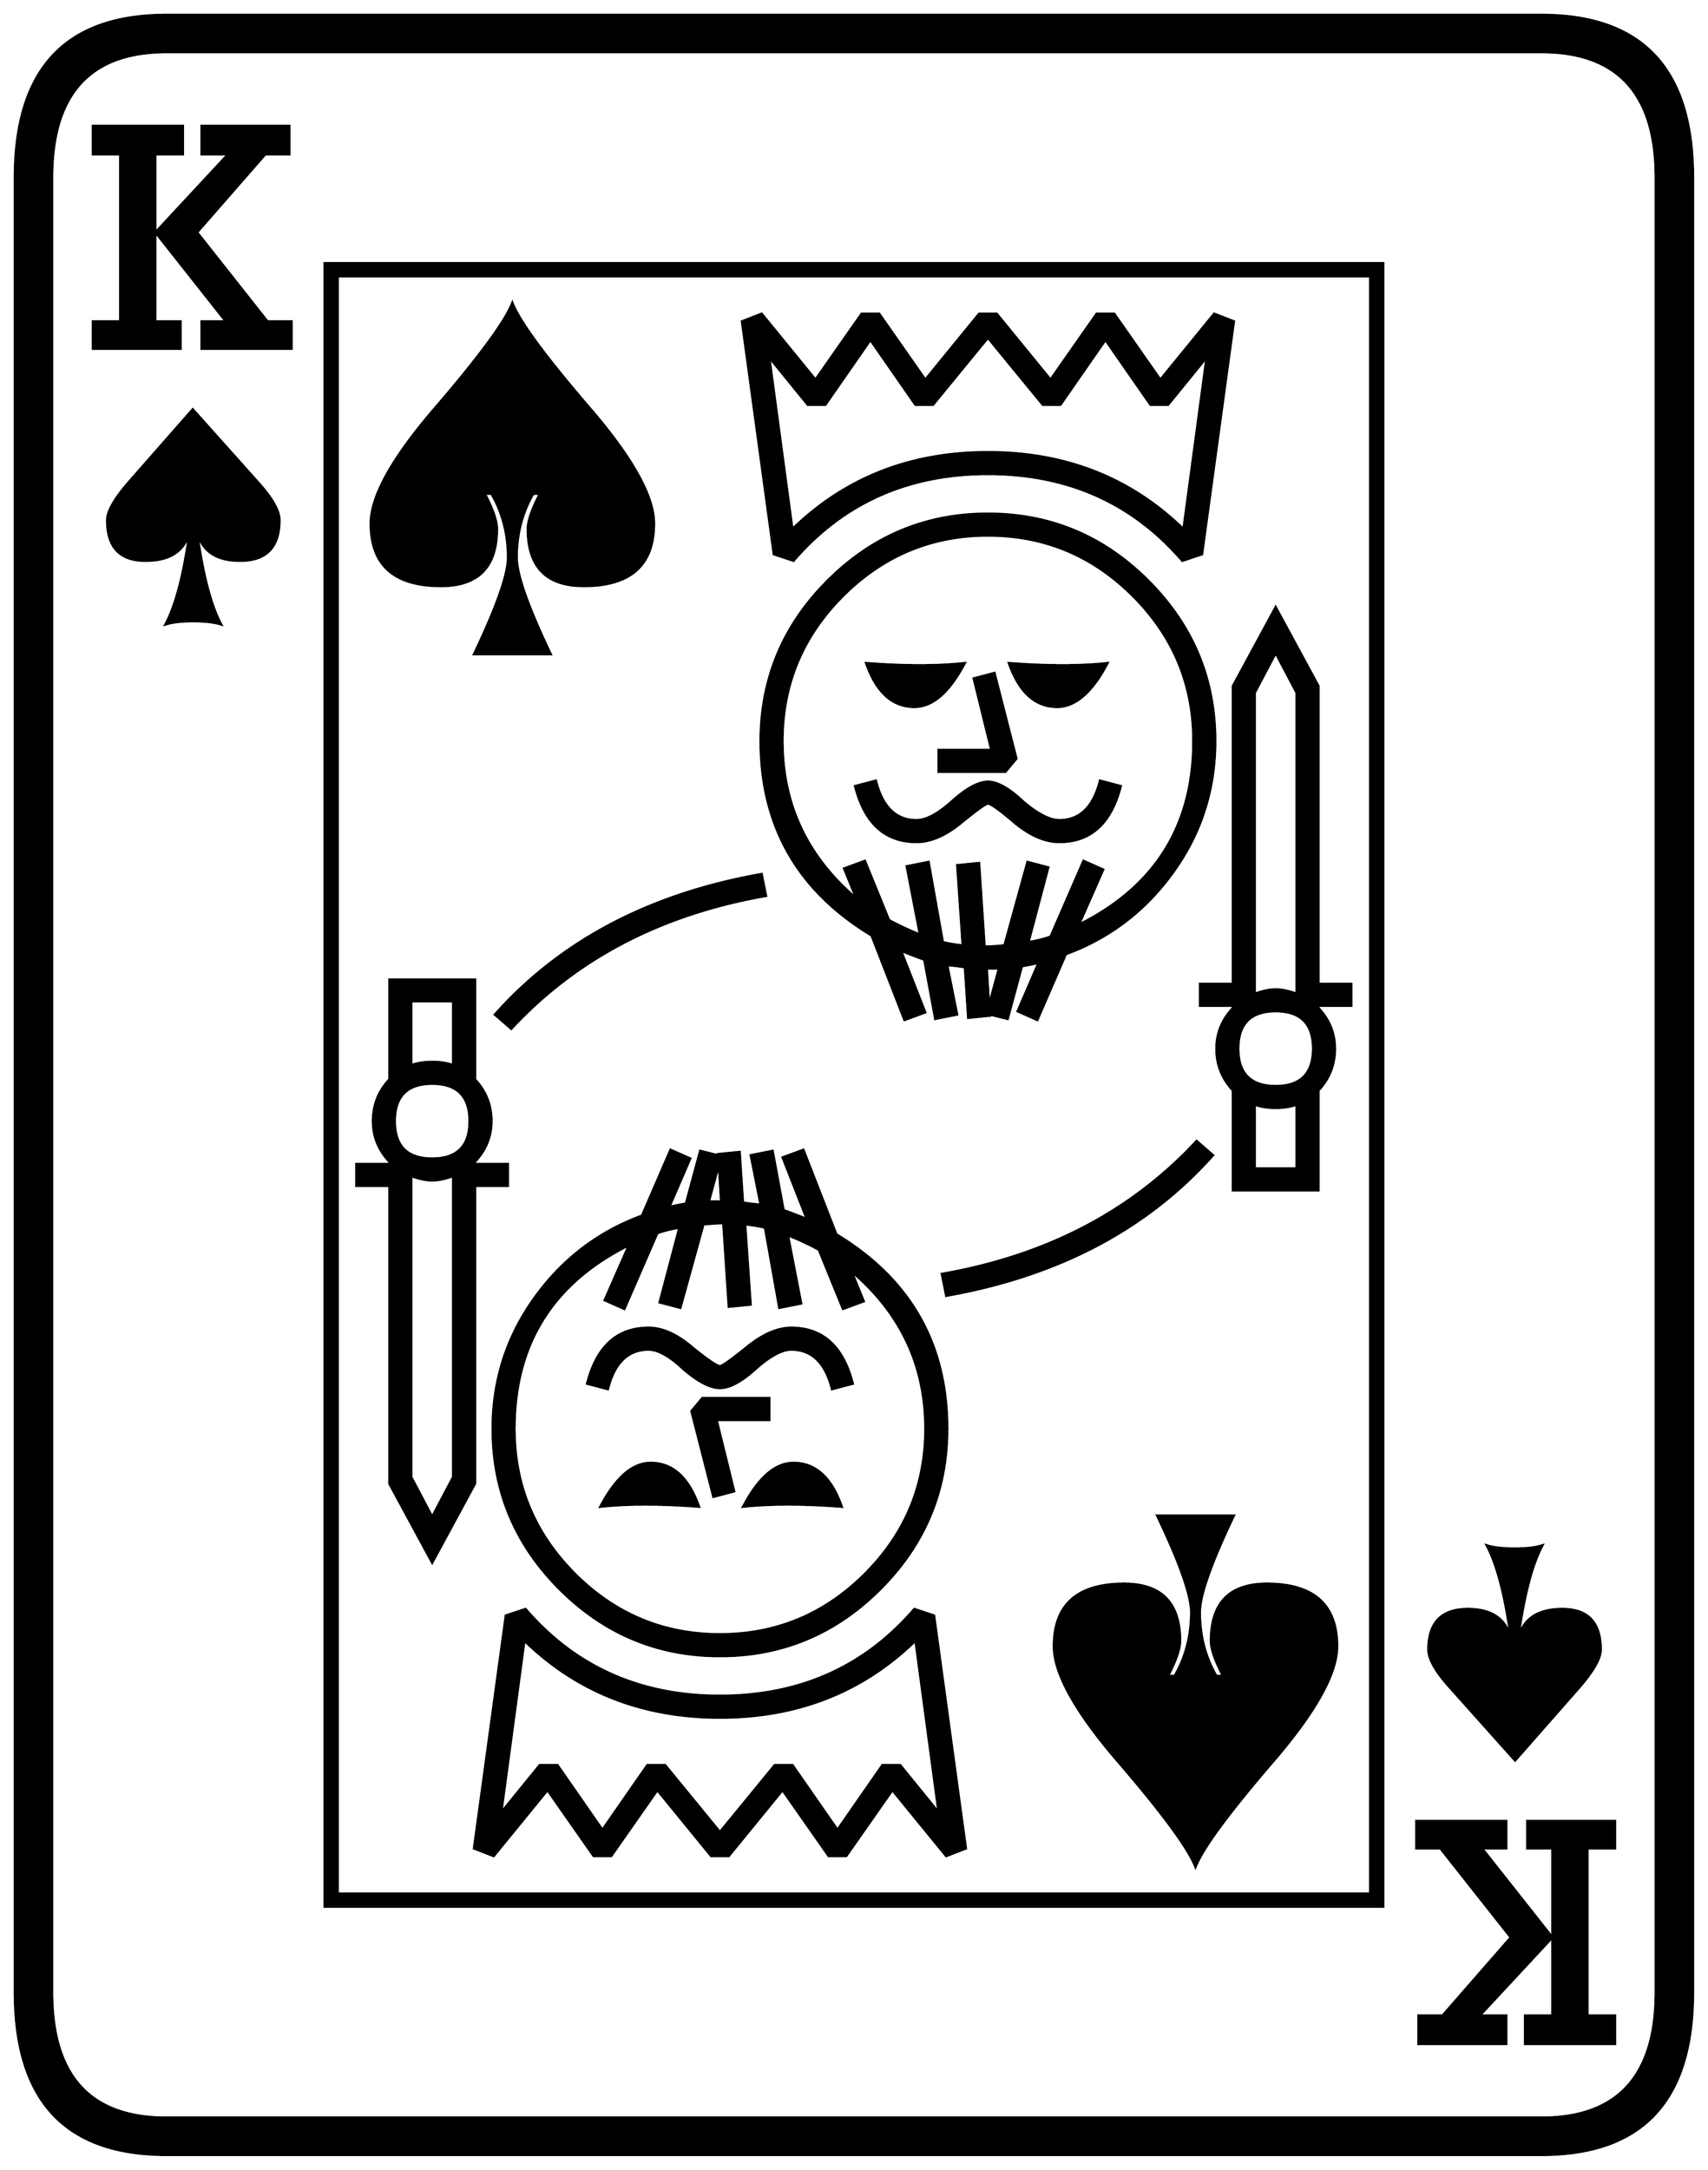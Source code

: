 


\begin{tikzpicture}[y=0.80pt, x=0.80pt, yscale=-1.0, xscale=1.0, inner sep=0pt, outer sep=0pt]
\begin{scope}[shift={(100.0,1706.0)},nonzero rule]
  \path[draw=.,fill=.,line width=1.600pt] (1578.0,244.0) .. controls
    (1578.0,342.667) and (1532.0,392.0) .. (1440.0,392.0) --
    (188.0,392.0) .. controls (96.0,392.0) and (50.0,342.667) ..
    (50.0,244.0) -- (50.0,-1408.0) .. controls (50.0,-1506.667)
    and (96.0,-1556.0) .. (188.0,-1556.0) -- (1440.0,-1556.0) ..
    controls (1532.0,-1556.0) and (1578.0,-1506.667) ..
    (1578.0,-1408.0) -- (1578.0,244.0) -- cycle(1544.0,244.0) --
    (1544.0,-1408.0) .. controls (1544.0,-1484.0) and
    (1509.333,-1522.0) .. (1440.0,-1522.0) -- (188.0,-1522.0) ..
    controls (118.667,-1522.0) and (84.0,-1484.0) ..
    (84.0,-1408.0) -- (84.0,244.0) .. controls (84.0,320.0) and
    (118.667,358.0) .. (188.0,358.0) -- (1440.0,358.0) .. controls
    (1509.333,358.0) and (1544.0,320.0) .. (1544.0,244.0) --
    cycle(302.0,-1252.0) -- (220.0,-1252.0) -- (220.0,-1277.0)
    -- (242.0,-1277.0) -- (178.0,-1358.0) -- (178.0,-1277.0) --
    (201.0,-1277.0) -- (201.0,-1252.0) -- (121.0,-1252.0) --
    (121.0,-1277.0) -- (146.0,-1277.0) -- (146.0,-1429.0) --
    (121.0,-1429.0) -- (121.0,-1455.0) -- (203.0,-1455.0) --
    (203.0,-1429.0) -- (178.0,-1429.0) -- (178.0,-1358.0) --
    (244.0,-1429.0) -- (220.0,-1429.0) -- (220.0,-1455.0) --
    (300.0,-1455.0) -- (300.0,-1429.0) -- (278.0,-1429.0) --
    (216.0,-1358.0) -- (280.0,-1277.0) -- (302.0,-1277.0) --
    (302.0,-1252.0) -- cycle(1494.0,-68.0) .. controls
    (1494.0,-60.0) and (1487.333,-48.333) .. (1474.0,-33.0) --
    (1416.0,33.0) -- (1357.0,-33.0) .. controls (1343.667,-47.667)
    and (1337.0,-59.333) .. (1337.0,-68.0) .. controls
    (1337.0,-92.667) and (1349.0,-105.0) .. (1373.0,-105.0) ..
    controls (1394.333,-105.0) and (1407.333,-96.333) ..
    (1412.0,-79.0) .. controls (1406.667,-117.667) and
    (1399.333,-145.667) .. (1390.0,-163.0) .. controls
    (1396.0,-161.0) and (1404.667,-160.0) .. (1416.0,-160.0) ..
    controls (1426.667,-160.0) and (1435.0,-161.0) ..
    (1441.0,-163.0) .. controls (1431.667,-145.667) and
    (1424.333,-117.667) .. (1419.0,-79.0) .. controls (1423.667,-96.333)
    and (1437.0,-105.0) .. (1459.0,-105.0) .. controls
    (1482.333,-105.0) and (1494.0,-92.667) .. (1494.0,-68.0) --
    cycle(1296.0,166.0) -- (332.0,166.0) -- (332.0,-1330.0) --
    (1296.0,-1330.0) -- (1296.0,166.0) -- cycle(291.0,-1096.0)
    .. controls (291.0,-1071.333) and (279.0,-1059.0) ..
    (255.0,-1059.0) .. controls (233.667,-1059.0) and
    (220.667,-1067.667) .. (216.0,-1085.0) .. controls
    (221.333,-1046.333) and (228.667,-1018.333) .. (238.0,-1001.0) ..
    controls (232.0,-1003.0) and (223.333,-1004.0) ..
    (212.0,-1004.0) .. controls (201.333,-1004.0) and
    (193.0,-1003.0) .. (187.0,-1001.0) .. controls
    (196.333,-1018.333) and (203.667,-1046.333) .. (209.0,-1085.0) ..
    controls (204.333,-1067.667) and (191.0,-1059.0) ..
    (169.0,-1059.0) .. controls (145.667,-1059.0) and
    (134.0,-1071.333) .. (134.0,-1096.0) .. controls
    (134.0,-1104.0) and (140.667,-1115.667) .. (154.0,-1131.0) --
    (212.0,-1197.0) -- (271.0,-1131.0) .. controls
    (284.333,-1116.333) and (291.0,-1104.667) .. (291.0,-1096.0) --
    cycle(1507.0,291.0) -- (1425.0,291.0) -- (1425.0,265.0) --
    (1450.0,265.0) -- (1450.0,194.0) -- (1384.0,265.0) --
    (1408.0,265.0) -- (1408.0,291.0) -- (1328.0,291.0) --
    (1328.0,265.0) -- (1350.0,265.0) -- (1412.0,194.0) --
    (1348.0,113.0) -- (1326.0,113.0) -- (1326.0,88.0) --
    (1408.0,88.0) -- (1408.0,113.0) -- (1386.0,113.0) --
    (1450.0,194.0) -- (1450.0,113.0) -- (1427.0,113.0) --
    (1427.0,88.0) -- (1507.0,88.0) -- (1507.0,113.0) --
    (1482.0,113.0) -- (1482.0,265.0) -- (1507.0,265.0) --
    (1507.0,291.0) -- cycle(1284.0,154.0) -- (1284.0,-1318.0) --
    (344.0,-1318.0) -- (344.0,154.0) -- (1284.0,154.0) --
    cycle(1160.0,-1277.0) -- (1131.0,-1065.0) --
    (1113.0,-1059.0) .. controls (1067.667,-1111.667) and
    (1008.667,-1138.0) .. (936.0,-1138.0) .. controls
    (863.333,-1138.0) and (804.333,-1111.667) .. (759.0,-1059.0) --
    (741.0,-1065.0) -- (712.0,-1277.0) -- (730.0,-1284.0) --
    (779.0,-1224.0) -- (821.0,-1284.0) -- (837.0,-1284.0) --
    (879.0,-1224.0) -- (928.0,-1284.0) -- (944.0,-1284.0) --
    (993.0,-1224.0) -- (1035.0,-1284.0) -- (1051.0,-1284.0) --
    (1093.0,-1224.0) -- (1142.0,-1284.0) -- (1160.0,-1277.0) --
    cycle(1267.0,-654.0) -- (1237.0,-654.0) -- (1237.0,-652.0)
    .. controls (1247.0,-641.333) and (1252.0,-629.0) ..
    (1252.0,-615.0) .. controls (1252.0,-600.333) and
    (1247.0,-587.667) .. (1237.0,-577.0) -- (1237.0,-486.0) --
    (1159.0,-486.0) -- (1159.0,-577.0) .. controls
    (1149.0,-587.667) and (1144.0,-600.333) .. (1144.0,-615.0) ..
    controls (1144.0,-629.0) and (1149.0,-641.333) ..
    (1159.0,-652.0) -- (1159.0,-654.0) -- (1129.0,-654.0) --
    (1129.0,-674.0) -- (1159.0,-674.0) -- (1159.0,-945.0) --
    (1198.0,-1017.0) -- (1237.0,-945.0) -- (1237.0,-674.0) --
    (1267.0,-674.0) -- (1267.0,-654.0) -- cycle(1143.0,-895.0)
    .. controls (1143.0,-851.0) and (1130.333,-811.333) ..
    (1105.0,-776.0) .. controls (1079.667,-740.667) and
    (1047.0,-715.667) .. (1007.0,-701.0) -- (981.0,-641.0) --
    (963.0,-649.0) -- (982.0,-693.0) .. controls (976.0,-691.667)
    and (971.0,-690.667) .. (967.0,-690.0) -- (954.0,-642.0) --
    (938.0,-646.0) -- (938.0,-645.0) -- (918.0,-643.0) --
    (915.0,-689.0) .. controls (911.667,-689.667) and (906.333,-690.333)
    .. (899.0,-691.0) -- (908.0,-646.0) -- (888.0,-642.0) --
    (878.0,-696.0) .. controls (874.0,-697.333) and (867.0,-700.0)
    .. (857.0,-704.0) -- (879.0,-648.0) -- (860.0,-641.0) --
    (830.0,-718.0) .. controls (762.667,-758.667) and (729.0,-817.667)
    .. (729.0,-895.0) .. controls (729.0,-951.667) and
    (749.333,-1000.333) .. (790.0,-1041.0) .. controls
    (830.667,-1081.667) and (879.333,-1102.0) .. (936.0,-1102.0) ..
    controls (992.667,-1102.0) and (1041.333,-1081.667) ..
    (1082.0,-1041.0) .. controls (1122.667,-1000.333) and
    (1143.0,-951.667) .. (1143.0,-895.0) -- cycle(632.0,-1093.0)
    .. controls (632.0,-1055.0) and (610.667,-1036.0) ..
    (568.0,-1036.0) .. controls (534.0,-1036.0) and
    (517.0,-1053.333) .. (517.0,-1088.0) .. controls
    (517.0,-1095.333) and (520.667,-1106.0) .. (528.0,-1120.0) --
    (522.0,-1120.0) .. controls (512.0,-1102.667) and
    (507.0,-1083.333) .. (507.0,-1062.0) .. controls
    (507.0,-1046.667) and (517.333,-1017.333) .. (538.0,-974.0) --
    (468.0,-974.0) .. controls (488.667,-1017.333) and
    (499.0,-1046.667) .. (499.0,-1062.0) .. controls
    (499.0,-1083.333) and (494.0,-1102.667) .. (484.0,-1120.0) --
    (478.0,-1120.0) .. controls (485.333,-1106.0) and
    (489.0,-1095.333) .. (489.0,-1088.0) .. controls
    (489.0,-1053.333) and (472.0,-1036.0) .. (438.0,-1036.0) ..
    controls (395.333,-1036.0) and (374.0,-1055.0) ..
    (374.0,-1093.0) .. controls (374.0,-1117.0) and
    (392.333,-1150.667) .. (429.0,-1194.0) .. controls
    (471.667,-1243.333) and (496.333,-1276.667) .. (503.0,-1294.0) ..
    controls (509.667,-1276.667) and (534.333,-1243.333) ..
    (577.0,-1194.0) .. controls (613.667,-1150.667) and
    (632.0,-1117.0) .. (632.0,-1093.0) -- cycle(1141.0,-518.0)
    .. controls (1081.0,-450.667) and (1000.0,-408.0) ..
    (898.0,-390.0) -- (894.0,-410.0) .. controls (989.333,-426.667)
    and (1066.667,-467.0) .. (1126.0,-531.0) -- (1141.0,-518.0) --
    cycle(734.0,-754.0) .. controls (638.667,-737.333) and
    (561.333,-697.0) .. (502.0,-633.0) -- (487.0,-646.0) ..
    controls (547.0,-713.333) and (628.0,-756.0) .. (730.0,-774.0)
    -- (734.0,-754.0) -- cycle(1254.0,-71.0) .. controls
    (1254.0,-47.0) and (1235.667,-13.333) .. (1199.0,30.0) ..
    controls (1156.333,79.333) and (1131.667,112.667) .. (1125.0,130.0)
    .. controls (1118.333,112.667) and (1093.667,79.333) ..
    (1051.0,30.0) .. controls (1014.333,-13.333) and (996.0,-47.0)
    .. (996.0,-71.0) .. controls (996.0,-109.0) and
    (1017.333,-128.0) .. (1060.0,-128.0) .. controls
    (1094.0,-128.0) and (1111.0,-110.667) .. (1111.0,-76.0) ..
    controls (1111.0,-68.667) and (1107.333,-58.0) .. (1100.0,-44.0)
    -- (1106.0,-44.0) .. controls (1116.0,-61.333) and
    (1121.0,-80.667) .. (1121.0,-102.0) .. controls
    (1121.0,-117.333) and (1110.667,-146.667) .. (1090.0,-190.0) --
    (1160.0,-190.0) .. controls (1139.333,-146.667) and
    (1129.0,-117.333) .. (1129.0,-102.0) .. controls
    (1129.0,-80.667) and (1134.0,-61.333) .. (1144.0,-44.0) --
    (1150.0,-44.0) .. controls (1142.667,-58.0) and (1139.0,-68.667)
    .. (1139.0,-76.0) .. controls (1139.0,-110.667) and
    (1156.0,-128.0) .. (1190.0,-128.0) .. controls
    (1232.667,-128.0) and (1254.0,-109.0) .. (1254.0,-71.0) --
    cycle(899.0,-269.0) .. controls (899.0,-212.333) and
    (878.667,-163.667) .. (838.0,-123.0) .. controls (797.333,-82.333)
    and (748.667,-62.0) .. (692.0,-62.0) .. controls (635.333,-62.0)
    and (586.667,-82.333) .. (546.0,-123.0) .. controls
    (505.333,-163.667) and (485.0,-212.333) .. (485.0,-269.0) ..
    controls (485.0,-313.0) and (497.667,-352.667) .. (523.0,-388.0)
    .. controls (548.333,-423.333) and (581.0,-448.333) ..
    (621.0,-463.0) -- (647.0,-523.0) -- (665.0,-515.0) --
    (646.0,-471.0) .. controls (652.0,-472.333) and (657.0,-473.333)
    .. (661.0,-474.0) -- (674.0,-522.0) -- (690.0,-518.0) --
    (690.0,-519.0) -- (710.0,-521.0) -- (713.0,-475.0) ..
    controls (716.333,-474.333) and (721.667,-473.667) .. (729.0,-473.0)
    -- (720.0,-518.0) -- (740.0,-522.0) -- (750.0,-468.0) ..
    controls (754.0,-466.667) and (761.0,-464.0) .. (771.0,-460.0)
    -- (749.0,-516.0) -- (768.0,-523.0) -- (798.0,-446.0) ..
    controls (865.333,-405.333) and (899.0,-346.333) .. (899.0,-269.0)
    -- cycle(499.0,-490.0) -- (469.0,-490.0) -- (469.0,-219.0)
    -- (430.0,-147.0) -- (391.0,-219.0) -- (391.0,-490.0) --
    (361.0,-490.0) -- (361.0,-510.0) -- (391.0,-510.0) --
    (391.0,-512.0) .. controls (381.0,-522.667) and (376.0,-535.0)
    .. (376.0,-549.0) .. controls (376.0,-563.667) and
    (381.0,-576.333) .. (391.0,-587.0) -- (391.0,-678.0) --
    (469.0,-678.0) -- (469.0,-587.0) .. controls (479.0,-576.333)
    and (484.0,-563.667) .. (484.0,-549.0) .. controls
    (484.0,-535.0) and (479.0,-522.667) .. (469.0,-512.0) --
    (469.0,-510.0) -- (499.0,-510.0) -- (499.0,-490.0) --
    cycle(916.0,113.0) -- (898.0,120.0) -- (849.0,60.0) --
    (807.0,120.0) -- (791.0,120.0) -- (749.0,60.0) --
    (700.0,120.0) -- (684.0,120.0) -- (635.0,60.0) --
    (593.0,120.0) -- (577.0,120.0) -- (535.0,60.0) --
    (486.0,120.0) -- (468.0,113.0) -- (497.0,-99.0) --
    (515.0,-105.0) .. controls (560.333,-52.333) and (619.333,-26.0)
    .. (692.0,-26.0) .. controls (764.667,-26.0) and (823.667,-52.333)
    .. (869.0,-105.0) -- (887.0,-99.0) -- (916.0,113.0) --
    cycle(1135.0,-1244.0) -- (1100.0,-1201.0) --
    (1084.0,-1201.0) -- (1043.0,-1260.0) -- (1002.0,-1201.0) --
    (986.0,-1201.0) -- (936.0,-1262.0) -- (886.0,-1201.0) --
    (870.0,-1201.0) -- (829.0,-1260.0) -- (788.0,-1201.0) --
    (772.0,-1201.0) -- (737.0,-1244.0) -- (758.0,-1088.0) ..
    controls (806.0,-1134.667) and (865.333,-1158.0) ..
    (936.0,-1158.0) .. controls (1006.667,-1158.0) and
    (1066.0,-1134.667) .. (1114.0,-1088.0) -- (1135.0,-1244.0) --
    cycle(1217.0,-665.0) -- (1217.0,-939.0) -- (1198.0,-975.0)
    -- (1179.0,-939.0) -- (1179.0,-665.0) .. controls
    (1186.333,-667.667) and (1192.667,-669.0) .. (1198.0,-669.0) ..
    controls (1203.333,-669.0) and (1209.667,-667.667) ..
    (1217.0,-665.0) -- cycle(1123.0,-895.0) .. controls
    (1123.0,-946.333) and (1104.667,-990.333) .. (1068.0,-1027.0) ..
    controls (1031.333,-1063.667) and (987.333,-1082.0) ..
    (936.0,-1082.0) .. controls (884.667,-1082.0) and
    (840.667,-1063.667) .. (804.0,-1027.0) .. controls
    (767.333,-990.333) and (749.0,-946.333) .. (749.0,-895.0) ..
    controls (749.0,-837.667) and (771.333,-790.0) .. (816.0,-752.0)
    -- (805.0,-779.0) -- (824.0,-786.0) -- (846.0,-732.0) ..
    controls (856.0,-726.667) and (865.333,-722.333) .. (874.0,-719.0)
    -- (862.0,-781.0) -- (882.0,-785.0) -- (895.0,-712.0) ..
    controls (900.333,-710.667) and (906.333,-709.667) .. (913.0,-709.0)
    -- (908.0,-782.0) -- (928.0,-784.0) -- (933.0,-708.0) --
    (936.0,-708.0) .. controls (938.0,-708.0) and (943.0,-708.333)
    .. (951.0,-709.0) -- (972.0,-785.0) -- (991.0,-780.0) --
    (973.0,-712.0) .. controls (981.0,-713.333) and (987.667,-715.0)
    .. (993.0,-717.0) -- (1023.0,-786.0) -- (1041.0,-778.0) --
    (1019.0,-728.0) .. controls (1088.333,-762.667) and
    (1123.0,-818.333) .. (1123.0,-895.0) -- cycle(1232.0,-615.0)
    .. controls (1232.0,-637.667) and (1220.667,-649.0) ..
    (1198.0,-649.0) .. controls (1175.333,-649.0) and
    (1164.0,-637.667) .. (1164.0,-615.0) .. controls
    (1164.0,-592.333) and (1175.333,-581.0) .. (1198.0,-581.0) ..
    controls (1220.667,-581.0) and (1232.0,-592.333) ..
    (1232.0,-615.0) -- cycle(1217.0,-506.0) -- (1217.0,-564.0)
    .. controls (1211.667,-562.0) and (1205.333,-561.0) ..
    (1198.0,-561.0) .. controls (1190.667,-561.0) and
    (1184.333,-562.0) .. (1179.0,-564.0) -- (1179.0,-506.0) --
    (1217.0,-506.0) -- cycle(946.0,-688.0) -- (935.0,-688.0) --
    (937.0,-655.0) -- (946.0,-688.0) -- cycle(693.0,-476.0) --
    (691.0,-509.0) -- (682.0,-476.0) -- (693.0,-476.0) --
    cycle(449.0,-600.0) -- (449.0,-658.0) -- (411.0,-658.0) --
    (411.0,-600.0) .. controls (416.333,-602.0) and (422.667,-603.0)
    .. (430.0,-603.0) .. controls (437.333,-603.0) and
    (443.667,-602.0) .. (449.0,-600.0) -- cycle(464.0,-549.0) ..
    controls (464.0,-571.667) and (452.667,-583.0) .. (430.0,-583.0)
    .. controls (407.333,-583.0) and (396.0,-571.667) ..
    (396.0,-549.0) .. controls (396.0,-526.333) and (407.333,-515.0)
    .. (430.0,-515.0) .. controls (452.667,-515.0) and
    (464.0,-526.333) .. (464.0,-549.0) -- cycle(879.0,-269.0) ..
    controls (879.0,-326.333) and (856.667,-374.0) .. (812.0,-412.0)
    -- (823.0,-385.0) -- (804.0,-378.0) -- (782.0,-432.0) ..
    controls (772.0,-437.333) and (762.667,-441.667) .. (754.0,-445.0)
    -- (766.0,-383.0) -- (746.0,-379.0) -- (733.0,-452.0) ..
    controls (727.667,-453.333) and (721.667,-454.333) .. (715.0,-455.0)
    -- (720.0,-382.0) -- (700.0,-380.0) -- (695.0,-456.0) --
    (692.0,-456.0) .. controls (690.0,-456.0) and (685.0,-455.667)
    .. (677.0,-455.0) -- (656.0,-379.0) -- (637.0,-384.0) --
    (655.0,-452.0) .. controls (647.0,-450.667) and (640.333,-449.0)
    .. (635.0,-447.0) -- (605.0,-378.0) -- (587.0,-386.0) --
    (609.0,-436.0) .. controls (539.667,-401.333) and (505.0,-345.667)
    .. (505.0,-269.0) .. controls (505.0,-217.667) and
    (523.333,-173.667) .. (560.0,-137.0) .. controls (596.667,-100.333)
    and (640.667,-82.0) .. (692.0,-82.0) .. controls (743.333,-82.0)
    and (787.333,-100.333) .. (824.0,-137.0) .. controls
    (860.667,-173.667) and (879.0,-217.667) .. (879.0,-269.0) --
    cycle(449.0,-225.0) -- (449.0,-499.0) .. controls
    (441.667,-496.333) and (435.333,-495.0) .. (430.0,-495.0) ..
    controls (424.667,-495.0) and (418.333,-496.333) .. (411.0,-499.0)
    -- (411.0,-225.0) -- (430.0,-189.0) -- (449.0,-225.0) --
    cycle(891.0,80.0) -- (870.0,-76.0) .. controls (822.0,-29.333)
    and (762.667,-6.0) .. (692.0,-6.0) .. controls (621.333,-6.0)
    and (562.0,-29.333) .. (514.0,-76.0) -- (493.0,80.0) --
    (528.0,37.0) -- (544.0,37.0) -- (585.0,96.0) --
    (626.0,37.0) -- (642.0,37.0) -- (692.0,98.0) --
    (742.0,37.0) -- (758.0,37.0) -- (799.0,96.0) --
    (840.0,37.0) -- (856.0,37.0) -- (891.0,80.0) --
    cycle(1045.0,-966.0) .. controls (1031.0,-939.333) and
    (1015.667,-926.0) .. (999.0,-926.0) .. controls (979.0,-926.0)
    and (964.333,-939.333) .. (955.0,-966.0) .. controls
    (990.333,-963.333) and (1020.333,-963.333) .. (1045.0,-966.0) --
    cycle(962.0,-879.0) -- (952.0,-867.0) -- (891.0,-867.0) --
    (891.0,-887.0) -- (939.0,-887.0) -- (923.0,-952.0) --
    (942.0,-957.0) -- (962.0,-879.0) -- cycle(915.0,-966.0) ..
    controls (901.0,-939.333) and (885.667,-926.0) .. (869.0,-926.0)
    .. controls (849.0,-926.0) and (834.333,-939.333) ..
    (825.0,-966.0) .. controls (860.333,-963.333) and (890.333,-963.333)
    .. (915.0,-966.0) -- cycle(1057.0,-854.0) .. controls
    (1048.333,-820.0) and (1029.667,-803.0) .. (1001.0,-803.0) ..
    controls (988.333,-803.0) and (975.0,-808.667) .. (961.0,-820.0)
    .. controls (947.0,-832.0) and (938.667,-838.0) ..
    (936.0,-838.0) .. controls (934.0,-838.0) and (925.667,-832.0)
    .. (911.0,-820.0) .. controls (897.0,-808.667) and
    (883.667,-803.0) .. (871.0,-803.0) .. controls (842.333,-803.0)
    and (823.667,-820.0) .. (815.0,-854.0) -- (834.0,-859.0) ..
    controls (840.0,-835.0) and (852.333,-823.0) .. (871.0,-823.0)
    .. controls (879.667,-823.0) and (890.333,-828.667) ..
    (903.0,-840.0) .. controls (916.333,-852.0) and (927.333,-858.0)
    .. (936.0,-858.0) .. controls (944.667,-858.0) and
    (955.333,-852.0) .. (968.0,-840.0) .. controls (981.333,-828.667)
    and (992.333,-823.0) .. (1001.0,-823.0) .. controls
    (1019.667,-823.0) and (1032.0,-835.0) .. (1038.0,-859.0) --
    (1057.0,-854.0) -- cycle(813.0,-310.0) -- (794.0,-305.0) ..
    controls (788.0,-329.0) and (775.667,-341.0) .. (757.0,-341.0)
    .. controls (748.333,-341.0) and (737.333,-335.0) ..
    (724.0,-323.0) .. controls (711.333,-311.667) and (700.667,-306.0)
    .. (692.0,-306.0) .. controls (683.333,-306.0) and
    (672.333,-311.667) .. (659.0,-323.0) .. controls (646.333,-335.0)
    and (635.667,-341.0) .. (627.0,-341.0) .. controls
    (608.333,-341.0) and (596.0,-329.0) .. (590.0,-305.0) --
    (571.0,-310.0) .. controls (579.667,-344.0) and (598.333,-361.0)
    .. (627.0,-361.0) .. controls (639.667,-361.0) and
    (653.0,-355.0) .. (667.0,-343.0) .. controls (681.0,-331.667)
    and (689.333,-326.0) .. (692.0,-326.0) .. controls
    (694.0,-326.0) and (702.0,-331.667) .. (716.0,-343.0) ..
    controls (730.667,-355.0) and (744.333,-361.0) .. (757.0,-361.0)
    .. controls (785.667,-361.0) and (804.333,-344.0) ..
    (813.0,-310.0) -- cycle(803.0,-198.0) .. controls
    (767.667,-200.667) and (737.667,-200.667) .. (713.0,-198.0) ..
    controls (727.0,-224.667) and (742.333,-238.0) .. (759.0,-238.0)
    .. controls (779.0,-238.0) and (793.667,-224.667) ..
    (803.0,-198.0) -- cycle(737.0,-277.0) -- (689.0,-277.0) --
    (705.0,-212.0) -- (686.0,-207.0) -- (666.0,-285.0) --
    (676.0,-297.0) -- (737.0,-297.0) -- (737.0,-277.0) --
    cycle(673.0,-198.0) .. controls (637.667,-200.667) and
    (607.667,-200.667) .. (583.0,-198.0) .. controls (597.0,-224.667)
    and (612.333,-238.0) .. (629.0,-238.0) .. controls
    (649.0,-238.0) and (663.667,-224.667) .. (673.0,-198.0) --
    cycle;
\end{scope}

\end{tikzpicture}

